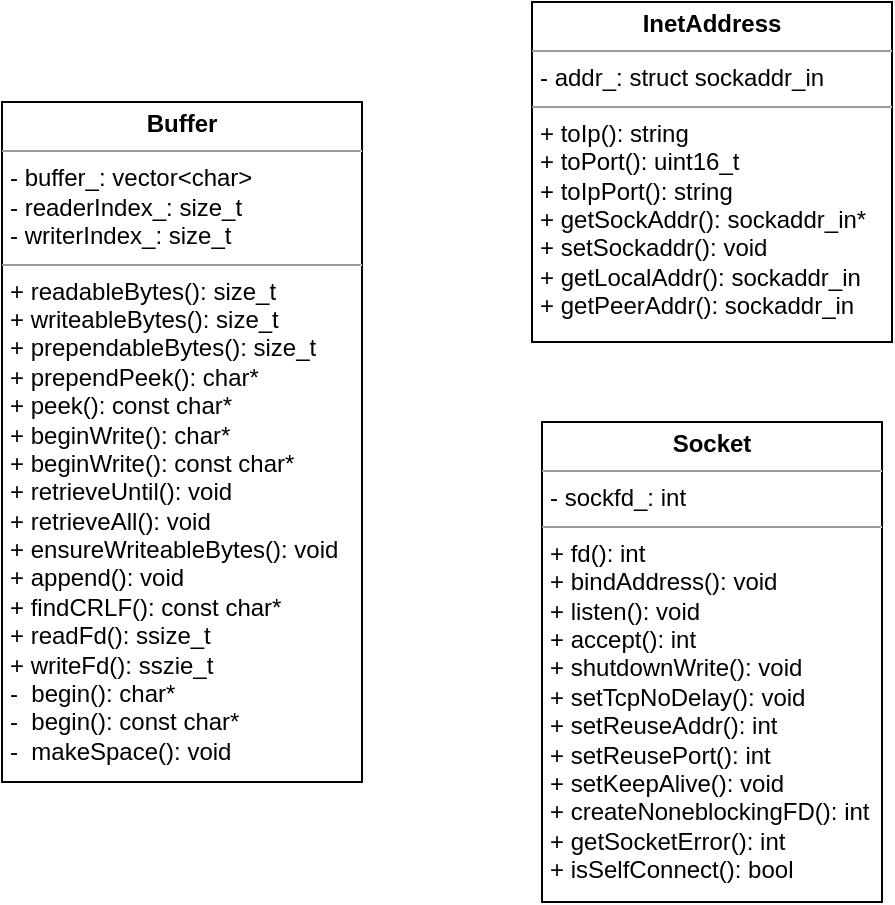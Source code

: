 <mxfile>
    <diagram id="-xAUsNjcv0k7SYZF4h2S" name="第 1 页">
        <mxGraphModel dx="933" dy="591" grid="1" gridSize="10" guides="1" tooltips="1" connect="1" arrows="1" fold="1" page="1" pageScale="1" pageWidth="827" pageHeight="1169" math="0" shadow="0">
            <root>
                <mxCell id="0"/>
                <mxCell id="1" parent="0"/>
                <mxCell id="2" value="&lt;p style=&quot;margin:0px;margin-top:4px;text-align:center;&quot;&gt;&lt;b&gt;Buffer&lt;/b&gt;&lt;/p&gt;&lt;hr size=&quot;1&quot;&gt;&lt;p style=&quot;margin:0px;margin-left:4px;&quot;&gt;- buffer_: vector&amp;lt;char&amp;gt;&lt;/p&gt;&lt;p style=&quot;margin:0px;margin-left:4px;&quot;&gt;- readerIndex_: size_t&amp;nbsp;&lt;/p&gt;&lt;p style=&quot;margin:0px;margin-left:4px;&quot;&gt;- writerIndex_: size_t&lt;/p&gt;&lt;hr size=&quot;1&quot;&gt;&lt;p style=&quot;margin:0px;margin-left:4px;&quot;&gt;+ readableBytes(): size_t&lt;/p&gt;&lt;p style=&quot;margin:0px;margin-left:4px;&quot;&gt;+ writeableBytes(): size_t&lt;/p&gt;&lt;p style=&quot;margin:0px;margin-left:4px;&quot;&gt;+ prependableBytes(): size_t&lt;/p&gt;&lt;p style=&quot;margin:0px;margin-left:4px;&quot;&gt;+ prependPeek(): char*&lt;/p&gt;&lt;p style=&quot;margin:0px;margin-left:4px;&quot;&gt;+ peek(): const char*&lt;/p&gt;&lt;p style=&quot;margin:0px;margin-left:4px;&quot;&gt;+ beginWrite(): char*&lt;/p&gt;&lt;p style=&quot;margin:0px;margin-left:4px;&quot;&gt;+ beginWrite(): const char*&lt;/p&gt;&lt;p style=&quot;margin:0px;margin-left:4px;&quot;&gt;+ retrieveUntil(): void&lt;/p&gt;&lt;p style=&quot;margin:0px;margin-left:4px;&quot;&gt;+ retrieveAll(): void&lt;/p&gt;&lt;p style=&quot;margin:0px;margin-left:4px;&quot;&gt;+ ensureWriteableBytes(): void&lt;/p&gt;&lt;p style=&quot;margin:0px;margin-left:4px;&quot;&gt;+ append(): void&lt;/p&gt;&lt;p style=&quot;margin:0px;margin-left:4px;&quot;&gt;+ findCRLF(): const char*&lt;/p&gt;&lt;p style=&quot;margin:0px;margin-left:4px;&quot;&gt;+ readFd(): ssize_t&lt;/p&gt;&lt;p style=&quot;margin:0px;margin-left:4px;&quot;&gt;+ writeFd(): sszie_t&lt;/p&gt;&lt;p style=&quot;margin:0px;margin-left:4px;&quot;&gt;-&amp;nbsp; begin(): char*&lt;/p&gt;&lt;p style=&quot;margin:0px;margin-left:4px;&quot;&gt;-&amp;nbsp; begin(): const char*&lt;/p&gt;&lt;p style=&quot;margin:0px;margin-left:4px;&quot;&gt;-&amp;nbsp; makeSpace(): void&lt;/p&gt;" style="verticalAlign=top;align=left;overflow=fill;fontSize=12;fontFamily=Helvetica;html=1;" parent="1" vertex="1">
                    <mxGeometry x="200" y="210" width="180" height="340" as="geometry"/>
                </mxCell>
                <mxCell id="3" value="&lt;p style=&quot;margin:0px;margin-top:4px;text-align:center;&quot;&gt;&lt;b style=&quot;background-color: initial;&quot;&gt;InetAddress&lt;/b&gt;&lt;br&gt;&lt;/p&gt;&lt;hr size=&quot;1&quot;&gt;&lt;p style=&quot;margin:0px;margin-left:4px;&quot;&gt;- addr_: struct sockaddr_in&lt;/p&gt;&lt;hr size=&quot;1&quot;&gt;&lt;p style=&quot;margin:0px;margin-left:4px;&quot;&gt;+ toIp(): string&lt;/p&gt;&lt;p style=&quot;margin:0px;margin-left:4px;&quot;&gt;+ toPort(): uint16_t&lt;/p&gt;&lt;p style=&quot;margin:0px;margin-left:4px;&quot;&gt;+ toIpPort(): string&lt;/p&gt;&lt;p style=&quot;margin:0px;margin-left:4px;&quot;&gt;+ getSockAddr(): sockaddr_in*&lt;/p&gt;&lt;p style=&quot;margin:0px;margin-left:4px;&quot;&gt;+ setSockaddr(): void&lt;/p&gt;&lt;p style=&quot;margin:0px;margin-left:4px;&quot;&gt;+ getLocalAddr(): sockaddr_in&lt;/p&gt;&lt;p style=&quot;margin:0px;margin-left:4px;&quot;&gt;+ getPeerAddr(): sockaddr_in&lt;/p&gt;" style="verticalAlign=top;align=left;overflow=fill;fontSize=12;fontFamily=Helvetica;html=1;" parent="1" vertex="1">
                    <mxGeometry x="465" y="160" width="180" height="170" as="geometry"/>
                </mxCell>
                <mxCell id="4" value="&lt;p style=&quot;margin:0px;margin-top:4px;text-align:center;&quot;&gt;&lt;b&gt;Socket&lt;/b&gt;&lt;/p&gt;&lt;hr size=&quot;1&quot;&gt;&lt;p style=&quot;margin:0px;margin-left:4px;&quot;&gt;- sockfd_: int&lt;/p&gt;&lt;hr size=&quot;1&quot;&gt;&lt;p style=&quot;margin:0px;margin-left:4px;&quot;&gt;+ fd(): int&lt;/p&gt;&lt;p style=&quot;margin:0px;margin-left:4px;&quot;&gt;+ bindAddress(): void&lt;/p&gt;&lt;p style=&quot;margin:0px;margin-left:4px;&quot;&gt;+ listen(): void&lt;/p&gt;&lt;p style=&quot;margin:0px;margin-left:4px;&quot;&gt;+ accept(): int&lt;/p&gt;&lt;p style=&quot;margin:0px;margin-left:4px;&quot;&gt;+ shutdownWrite(): void&lt;/p&gt;&lt;p style=&quot;margin:0px;margin-left:4px;&quot;&gt;+ setTcpNoDelay(): void&lt;/p&gt;&lt;p style=&quot;margin:0px;margin-left:4px;&quot;&gt;+ setReuseAddr(): int&lt;/p&gt;&lt;p style=&quot;margin:0px;margin-left:4px;&quot;&gt;+ setReusePort(): int&lt;/p&gt;&lt;p style=&quot;margin:0px;margin-left:4px;&quot;&gt;+ setKeepAlive(): void&lt;/p&gt;&lt;p style=&quot;margin:0px;margin-left:4px;&quot;&gt;+ createNoneblockingFD(): int&lt;/p&gt;&lt;p style=&quot;margin:0px;margin-left:4px;&quot;&gt;+ getSocketError(): int&lt;/p&gt;&lt;p style=&quot;margin:0px;margin-left:4px;&quot;&gt;+ isSelfConnect(): bool&lt;/p&gt;" style="verticalAlign=top;align=left;overflow=fill;fontSize=12;fontFamily=Helvetica;html=1;" parent="1" vertex="1">
                    <mxGeometry x="470" y="370" width="170" height="240" as="geometry"/>
                </mxCell>
            </root>
        </mxGraphModel>
    </diagram>
</mxfile>